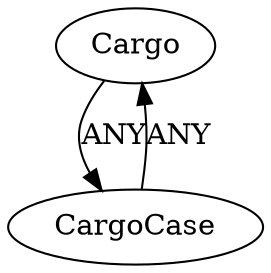 /* Created by igraph 0.10.2 */
digraph {
  0 [
    instance=Cargo_instance_1
    label=Cargo
  ];
  1 [
    instance=CargoCase_instance_1
    label=CargoCase
  ];

  0 -> 1 [
    label=ANY
  ];
  1 -> 0 [
    label=ANY
  ];
}
